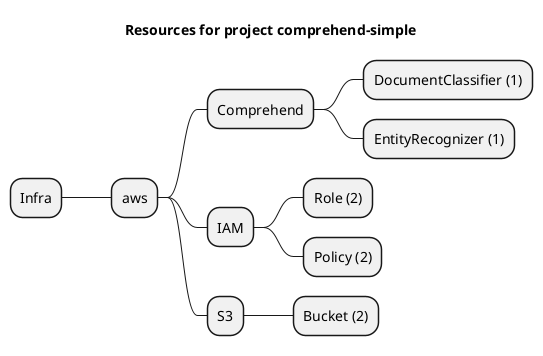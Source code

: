 @startmindmap
title Resources for project comprehend-simple
skinparam monochrome true
+ Infra
++ aws
+++ Comprehend
++++ DocumentClassifier (1)
++++ EntityRecognizer (1)
+++ IAM
++++ Role (2)
++++ Policy (2)
+++ S3
++++ Bucket (2)
@endmindmap